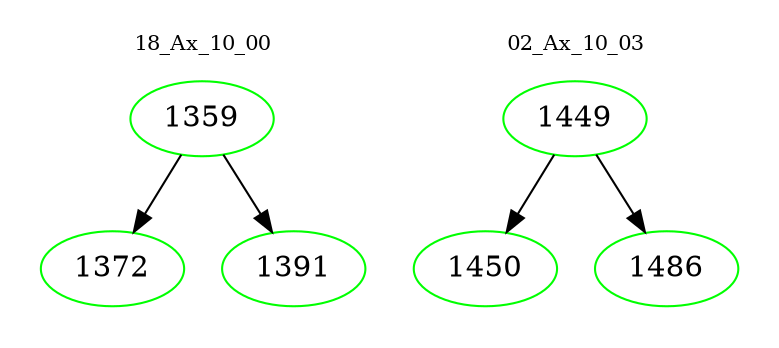 digraph{
subgraph cluster_0 {
color = white
label = "18_Ax_10_00";
fontsize=10;
T0_1359 [label="1359", color="green"]
T0_1359 -> T0_1372 [color="black"]
T0_1372 [label="1372", color="green"]
T0_1359 -> T0_1391 [color="black"]
T0_1391 [label="1391", color="green"]
}
subgraph cluster_1 {
color = white
label = "02_Ax_10_03";
fontsize=10;
T1_1449 [label="1449", color="green"]
T1_1449 -> T1_1450 [color="black"]
T1_1450 [label="1450", color="green"]
T1_1449 -> T1_1486 [color="black"]
T1_1486 [label="1486", color="green"]
}
}
